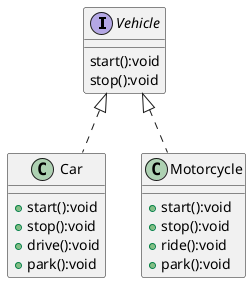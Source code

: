 @startuml

interface Vehicle {
  start():void
  stop():void
}

class Car implements Vehicle {
  + start():void
  + stop():void
  + drive():void
  + park():void
}

class Motorcycle implements Vehicle {
  + start():void
  + stop():void
  + ride():void
  + park():void
}

@enduml